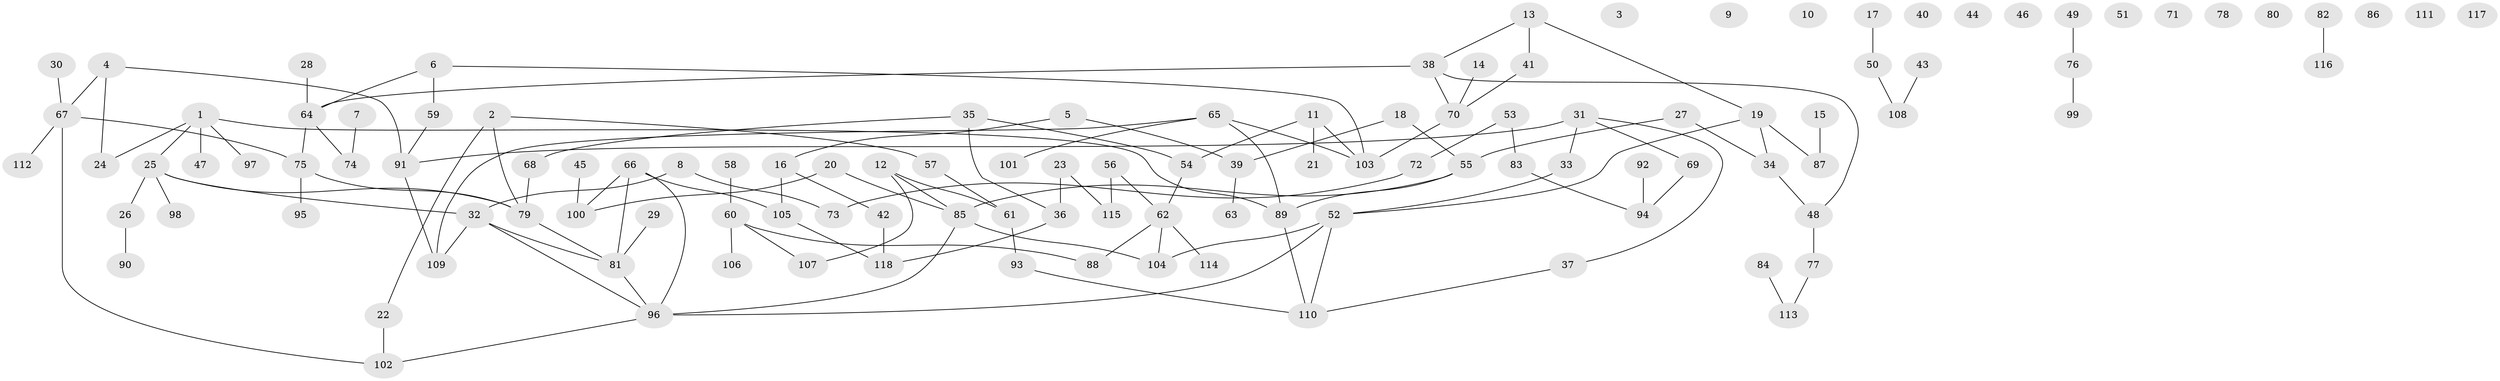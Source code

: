 // Generated by graph-tools (version 1.1) at 2025/13/03/09/25 04:13:14]
// undirected, 118 vertices, 132 edges
graph export_dot {
graph [start="1"]
  node [color=gray90,style=filled];
  1;
  2;
  3;
  4;
  5;
  6;
  7;
  8;
  9;
  10;
  11;
  12;
  13;
  14;
  15;
  16;
  17;
  18;
  19;
  20;
  21;
  22;
  23;
  24;
  25;
  26;
  27;
  28;
  29;
  30;
  31;
  32;
  33;
  34;
  35;
  36;
  37;
  38;
  39;
  40;
  41;
  42;
  43;
  44;
  45;
  46;
  47;
  48;
  49;
  50;
  51;
  52;
  53;
  54;
  55;
  56;
  57;
  58;
  59;
  60;
  61;
  62;
  63;
  64;
  65;
  66;
  67;
  68;
  69;
  70;
  71;
  72;
  73;
  74;
  75;
  76;
  77;
  78;
  79;
  80;
  81;
  82;
  83;
  84;
  85;
  86;
  87;
  88;
  89;
  90;
  91;
  92;
  93;
  94;
  95;
  96;
  97;
  98;
  99;
  100;
  101;
  102;
  103;
  104;
  105;
  106;
  107;
  108;
  109;
  110;
  111;
  112;
  113;
  114;
  115;
  116;
  117;
  118;
  1 -- 24;
  1 -- 25;
  1 -- 47;
  1 -- 89;
  1 -- 97;
  2 -- 22;
  2 -- 57;
  2 -- 79;
  4 -- 24;
  4 -- 67;
  4 -- 91;
  5 -- 16;
  5 -- 39;
  6 -- 59;
  6 -- 64;
  6 -- 103;
  7 -- 74;
  8 -- 32;
  8 -- 73;
  11 -- 21;
  11 -- 54;
  11 -- 103;
  12 -- 61;
  12 -- 85;
  12 -- 107;
  13 -- 19;
  13 -- 38;
  13 -- 41;
  14 -- 70;
  15 -- 87;
  16 -- 42;
  16 -- 105;
  17 -- 50;
  18 -- 39;
  18 -- 55;
  19 -- 34;
  19 -- 52;
  19 -- 87;
  20 -- 85;
  20 -- 100;
  22 -- 102;
  23 -- 36;
  23 -- 115;
  25 -- 26;
  25 -- 32;
  25 -- 79;
  25 -- 98;
  26 -- 90;
  27 -- 34;
  27 -- 55;
  28 -- 64;
  29 -- 81;
  30 -- 67;
  31 -- 33;
  31 -- 37;
  31 -- 69;
  31 -- 91;
  32 -- 81;
  32 -- 96;
  32 -- 109;
  33 -- 52;
  34 -- 48;
  35 -- 36;
  35 -- 54;
  35 -- 68;
  36 -- 118;
  37 -- 110;
  38 -- 48;
  38 -- 64;
  38 -- 70;
  39 -- 63;
  41 -- 70;
  42 -- 118;
  43 -- 108;
  45 -- 100;
  48 -- 77;
  49 -- 76;
  50 -- 108;
  52 -- 96;
  52 -- 104;
  52 -- 110;
  53 -- 72;
  53 -- 83;
  54 -- 62;
  55 -- 85;
  55 -- 89;
  56 -- 62;
  56 -- 115;
  57 -- 61;
  58 -- 60;
  59 -- 91;
  60 -- 88;
  60 -- 106;
  60 -- 107;
  61 -- 93;
  62 -- 88;
  62 -- 104;
  62 -- 114;
  64 -- 74;
  64 -- 75;
  65 -- 89;
  65 -- 101;
  65 -- 103;
  65 -- 109;
  66 -- 81;
  66 -- 96;
  66 -- 100;
  66 -- 105;
  67 -- 75;
  67 -- 102;
  67 -- 112;
  68 -- 79;
  69 -- 94;
  70 -- 103;
  72 -- 73;
  75 -- 79;
  75 -- 95;
  76 -- 99;
  77 -- 113;
  79 -- 81;
  81 -- 96;
  82 -- 116;
  83 -- 94;
  84 -- 113;
  85 -- 96;
  85 -- 104;
  89 -- 110;
  91 -- 109;
  92 -- 94;
  93 -- 110;
  96 -- 102;
  105 -- 118;
}
